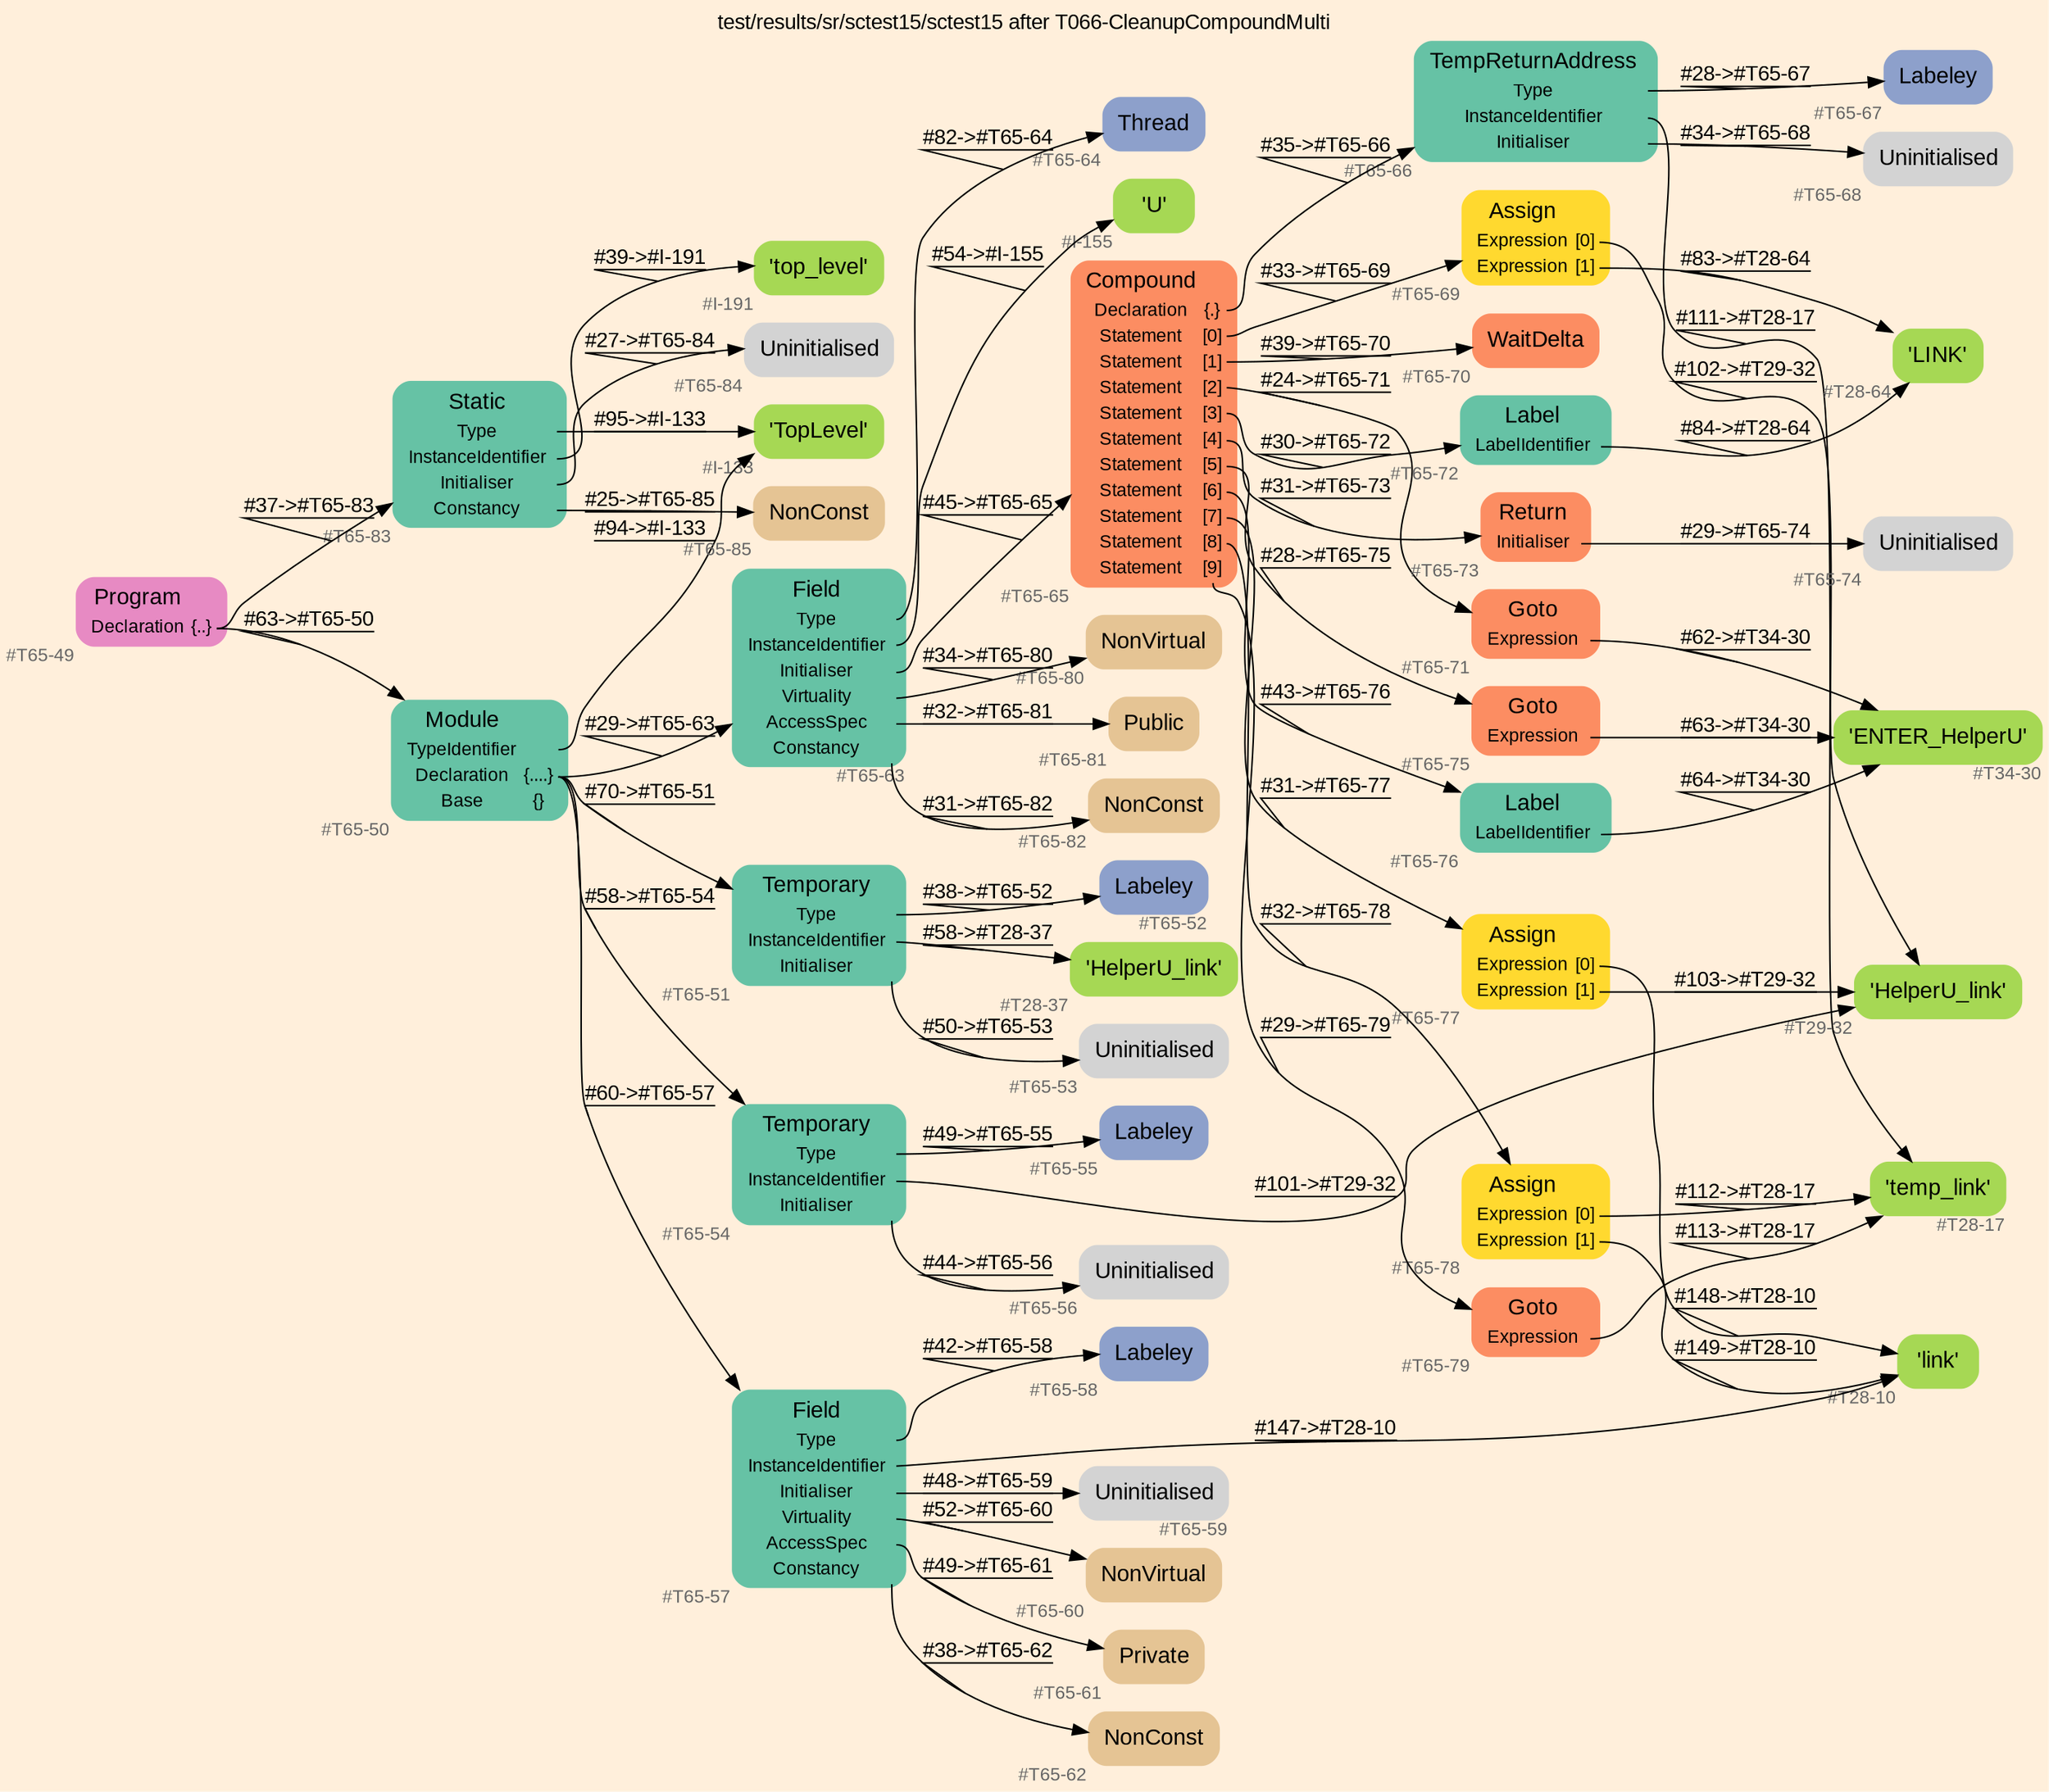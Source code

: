 digraph "test/results/sr/sctest15/sctest15 after T066-CleanupCompoundMulti" {
label = "test/results/sr/sctest15/sctest15 after T066-CleanupCompoundMulti"
labelloc = t
graph [
    rankdir = "LR"
    ranksep = 0.3
    bgcolor = antiquewhite1
    color = black
    fontcolor = black
    fontname = "Arial"
];
node [
    fontname = "Arial"
];
edge [
    fontname = "Arial"
];

// -------------------- node figure --------------------
// -------- block #T65-49 ----------
"#T65-49" [
    fillcolor = "/set28/4"
    xlabel = "#T65-49"
    fontsize = "12"
    fontcolor = grey40
    shape = "plaintext"
    label = <<TABLE BORDER="0" CELLBORDER="0" CELLSPACING="0">
     <TR><TD><FONT COLOR="black" POINT-SIZE="15">Program</FONT></TD></TR>
     <TR><TD><FONT COLOR="black" POINT-SIZE="12">Declaration</FONT></TD><TD PORT="port0"><FONT COLOR="black" POINT-SIZE="12">{..}</FONT></TD></TR>
    </TABLE>>
    style = "rounded,filled"
];

// -------- block #T65-50 ----------
"#T65-50" [
    fillcolor = "/set28/1"
    xlabel = "#T65-50"
    fontsize = "12"
    fontcolor = grey40
    shape = "plaintext"
    label = <<TABLE BORDER="0" CELLBORDER="0" CELLSPACING="0">
     <TR><TD><FONT COLOR="black" POINT-SIZE="15">Module</FONT></TD></TR>
     <TR><TD><FONT COLOR="black" POINT-SIZE="12">TypeIdentifier</FONT></TD><TD PORT="port0"></TD></TR>
     <TR><TD><FONT COLOR="black" POINT-SIZE="12">Declaration</FONT></TD><TD PORT="port1"><FONT COLOR="black" POINT-SIZE="12">{....}</FONT></TD></TR>
     <TR><TD><FONT COLOR="black" POINT-SIZE="12">Base</FONT></TD><TD PORT="port2"><FONT COLOR="black" POINT-SIZE="12">{}</FONT></TD></TR>
    </TABLE>>
    style = "rounded,filled"
];

// -------- block #I-133 ----------
"#I-133" [
    fillcolor = "/set28/5"
    xlabel = "#I-133"
    fontsize = "12"
    fontcolor = grey40
    shape = "plaintext"
    label = <<TABLE BORDER="0" CELLBORDER="0" CELLSPACING="0">
     <TR><TD><FONT COLOR="black" POINT-SIZE="15">'TopLevel'</FONT></TD></TR>
    </TABLE>>
    style = "rounded,filled"
];

// -------- block #T65-51 ----------
"#T65-51" [
    fillcolor = "/set28/1"
    xlabel = "#T65-51"
    fontsize = "12"
    fontcolor = grey40
    shape = "plaintext"
    label = <<TABLE BORDER="0" CELLBORDER="0" CELLSPACING="0">
     <TR><TD><FONT COLOR="black" POINT-SIZE="15">Temporary</FONT></TD></TR>
     <TR><TD><FONT COLOR="black" POINT-SIZE="12">Type</FONT></TD><TD PORT="port0"></TD></TR>
     <TR><TD><FONT COLOR="black" POINT-SIZE="12">InstanceIdentifier</FONT></TD><TD PORT="port1"></TD></TR>
     <TR><TD><FONT COLOR="black" POINT-SIZE="12">Initialiser</FONT></TD><TD PORT="port2"></TD></TR>
    </TABLE>>
    style = "rounded,filled"
];

// -------- block #T65-52 ----------
"#T65-52" [
    fillcolor = "/set28/3"
    xlabel = "#T65-52"
    fontsize = "12"
    fontcolor = grey40
    shape = "plaintext"
    label = <<TABLE BORDER="0" CELLBORDER="0" CELLSPACING="0">
     <TR><TD><FONT COLOR="black" POINT-SIZE="15">Labeley</FONT></TD></TR>
    </TABLE>>
    style = "rounded,filled"
];

// -------- block #T28-37 ----------
"#T28-37" [
    fillcolor = "/set28/5"
    xlabel = "#T28-37"
    fontsize = "12"
    fontcolor = grey40
    shape = "plaintext"
    label = <<TABLE BORDER="0" CELLBORDER="0" CELLSPACING="0">
     <TR><TD><FONT COLOR="black" POINT-SIZE="15">'HelperU_link'</FONT></TD></TR>
    </TABLE>>
    style = "rounded,filled"
];

// -------- block #T65-53 ----------
"#T65-53" [
    xlabel = "#T65-53"
    fontsize = "12"
    fontcolor = grey40
    shape = "plaintext"
    label = <<TABLE BORDER="0" CELLBORDER="0" CELLSPACING="0">
     <TR><TD><FONT COLOR="black" POINT-SIZE="15">Uninitialised</FONT></TD></TR>
    </TABLE>>
    style = "rounded,filled"
];

// -------- block #T65-54 ----------
"#T65-54" [
    fillcolor = "/set28/1"
    xlabel = "#T65-54"
    fontsize = "12"
    fontcolor = grey40
    shape = "plaintext"
    label = <<TABLE BORDER="0" CELLBORDER="0" CELLSPACING="0">
     <TR><TD><FONT COLOR="black" POINT-SIZE="15">Temporary</FONT></TD></TR>
     <TR><TD><FONT COLOR="black" POINT-SIZE="12">Type</FONT></TD><TD PORT="port0"></TD></TR>
     <TR><TD><FONT COLOR="black" POINT-SIZE="12">InstanceIdentifier</FONT></TD><TD PORT="port1"></TD></TR>
     <TR><TD><FONT COLOR="black" POINT-SIZE="12">Initialiser</FONT></TD><TD PORT="port2"></TD></TR>
    </TABLE>>
    style = "rounded,filled"
];

// -------- block #T65-55 ----------
"#T65-55" [
    fillcolor = "/set28/3"
    xlabel = "#T65-55"
    fontsize = "12"
    fontcolor = grey40
    shape = "plaintext"
    label = <<TABLE BORDER="0" CELLBORDER="0" CELLSPACING="0">
     <TR><TD><FONT COLOR="black" POINT-SIZE="15">Labeley</FONT></TD></TR>
    </TABLE>>
    style = "rounded,filled"
];

// -------- block #T29-32 ----------
"#T29-32" [
    fillcolor = "/set28/5"
    xlabel = "#T29-32"
    fontsize = "12"
    fontcolor = grey40
    shape = "plaintext"
    label = <<TABLE BORDER="0" CELLBORDER="0" CELLSPACING="0">
     <TR><TD><FONT COLOR="black" POINT-SIZE="15">'HelperU_link'</FONT></TD></TR>
    </TABLE>>
    style = "rounded,filled"
];

// -------- block #T65-56 ----------
"#T65-56" [
    xlabel = "#T65-56"
    fontsize = "12"
    fontcolor = grey40
    shape = "plaintext"
    label = <<TABLE BORDER="0" CELLBORDER="0" CELLSPACING="0">
     <TR><TD><FONT COLOR="black" POINT-SIZE="15">Uninitialised</FONT></TD></TR>
    </TABLE>>
    style = "rounded,filled"
];

// -------- block #T65-57 ----------
"#T65-57" [
    fillcolor = "/set28/1"
    xlabel = "#T65-57"
    fontsize = "12"
    fontcolor = grey40
    shape = "plaintext"
    label = <<TABLE BORDER="0" CELLBORDER="0" CELLSPACING="0">
     <TR><TD><FONT COLOR="black" POINT-SIZE="15">Field</FONT></TD></TR>
     <TR><TD><FONT COLOR="black" POINT-SIZE="12">Type</FONT></TD><TD PORT="port0"></TD></TR>
     <TR><TD><FONT COLOR="black" POINT-SIZE="12">InstanceIdentifier</FONT></TD><TD PORT="port1"></TD></TR>
     <TR><TD><FONT COLOR="black" POINT-SIZE="12">Initialiser</FONT></TD><TD PORT="port2"></TD></TR>
     <TR><TD><FONT COLOR="black" POINT-SIZE="12">Virtuality</FONT></TD><TD PORT="port3"></TD></TR>
     <TR><TD><FONT COLOR="black" POINT-SIZE="12">AccessSpec</FONT></TD><TD PORT="port4"></TD></TR>
     <TR><TD><FONT COLOR="black" POINT-SIZE="12">Constancy</FONT></TD><TD PORT="port5"></TD></TR>
    </TABLE>>
    style = "rounded,filled"
];

// -------- block #T65-58 ----------
"#T65-58" [
    fillcolor = "/set28/3"
    xlabel = "#T65-58"
    fontsize = "12"
    fontcolor = grey40
    shape = "plaintext"
    label = <<TABLE BORDER="0" CELLBORDER="0" CELLSPACING="0">
     <TR><TD><FONT COLOR="black" POINT-SIZE="15">Labeley</FONT></TD></TR>
    </TABLE>>
    style = "rounded,filled"
];

// -------- block #T28-10 ----------
"#T28-10" [
    fillcolor = "/set28/5"
    xlabel = "#T28-10"
    fontsize = "12"
    fontcolor = grey40
    shape = "plaintext"
    label = <<TABLE BORDER="0" CELLBORDER="0" CELLSPACING="0">
     <TR><TD><FONT COLOR="black" POINT-SIZE="15">'link'</FONT></TD></TR>
    </TABLE>>
    style = "rounded,filled"
];

// -------- block #T65-59 ----------
"#T65-59" [
    xlabel = "#T65-59"
    fontsize = "12"
    fontcolor = grey40
    shape = "plaintext"
    label = <<TABLE BORDER="0" CELLBORDER="0" CELLSPACING="0">
     <TR><TD><FONT COLOR="black" POINT-SIZE="15">Uninitialised</FONT></TD></TR>
    </TABLE>>
    style = "rounded,filled"
];

// -------- block #T65-60 ----------
"#T65-60" [
    fillcolor = "/set28/7"
    xlabel = "#T65-60"
    fontsize = "12"
    fontcolor = grey40
    shape = "plaintext"
    label = <<TABLE BORDER="0" CELLBORDER="0" CELLSPACING="0">
     <TR><TD><FONT COLOR="black" POINT-SIZE="15">NonVirtual</FONT></TD></TR>
    </TABLE>>
    style = "rounded,filled"
];

// -------- block #T65-61 ----------
"#T65-61" [
    fillcolor = "/set28/7"
    xlabel = "#T65-61"
    fontsize = "12"
    fontcolor = grey40
    shape = "plaintext"
    label = <<TABLE BORDER="0" CELLBORDER="0" CELLSPACING="0">
     <TR><TD><FONT COLOR="black" POINT-SIZE="15">Private</FONT></TD></TR>
    </TABLE>>
    style = "rounded,filled"
];

// -------- block #T65-62 ----------
"#T65-62" [
    fillcolor = "/set28/7"
    xlabel = "#T65-62"
    fontsize = "12"
    fontcolor = grey40
    shape = "plaintext"
    label = <<TABLE BORDER="0" CELLBORDER="0" CELLSPACING="0">
     <TR><TD><FONT COLOR="black" POINT-SIZE="15">NonConst</FONT></TD></TR>
    </TABLE>>
    style = "rounded,filled"
];

// -------- block #T65-63 ----------
"#T65-63" [
    fillcolor = "/set28/1"
    xlabel = "#T65-63"
    fontsize = "12"
    fontcolor = grey40
    shape = "plaintext"
    label = <<TABLE BORDER="0" CELLBORDER="0" CELLSPACING="0">
     <TR><TD><FONT COLOR="black" POINT-SIZE="15">Field</FONT></TD></TR>
     <TR><TD><FONT COLOR="black" POINT-SIZE="12">Type</FONT></TD><TD PORT="port0"></TD></TR>
     <TR><TD><FONT COLOR="black" POINT-SIZE="12">InstanceIdentifier</FONT></TD><TD PORT="port1"></TD></TR>
     <TR><TD><FONT COLOR="black" POINT-SIZE="12">Initialiser</FONT></TD><TD PORT="port2"></TD></TR>
     <TR><TD><FONT COLOR="black" POINT-SIZE="12">Virtuality</FONT></TD><TD PORT="port3"></TD></TR>
     <TR><TD><FONT COLOR="black" POINT-SIZE="12">AccessSpec</FONT></TD><TD PORT="port4"></TD></TR>
     <TR><TD><FONT COLOR="black" POINT-SIZE="12">Constancy</FONT></TD><TD PORT="port5"></TD></TR>
    </TABLE>>
    style = "rounded,filled"
];

// -------- block #T65-64 ----------
"#T65-64" [
    fillcolor = "/set28/3"
    xlabel = "#T65-64"
    fontsize = "12"
    fontcolor = grey40
    shape = "plaintext"
    label = <<TABLE BORDER="0" CELLBORDER="0" CELLSPACING="0">
     <TR><TD><FONT COLOR="black" POINT-SIZE="15">Thread</FONT></TD></TR>
    </TABLE>>
    style = "rounded,filled"
];

// -------- block #I-155 ----------
"#I-155" [
    fillcolor = "/set28/5"
    xlabel = "#I-155"
    fontsize = "12"
    fontcolor = grey40
    shape = "plaintext"
    label = <<TABLE BORDER="0" CELLBORDER="0" CELLSPACING="0">
     <TR><TD><FONT COLOR="black" POINT-SIZE="15">'U'</FONT></TD></TR>
    </TABLE>>
    style = "rounded,filled"
];

// -------- block #T65-65 ----------
"#T65-65" [
    fillcolor = "/set28/2"
    xlabel = "#T65-65"
    fontsize = "12"
    fontcolor = grey40
    shape = "plaintext"
    label = <<TABLE BORDER="0" CELLBORDER="0" CELLSPACING="0">
     <TR><TD><FONT COLOR="black" POINT-SIZE="15">Compound</FONT></TD></TR>
     <TR><TD><FONT COLOR="black" POINT-SIZE="12">Declaration</FONT></TD><TD PORT="port0"><FONT COLOR="black" POINT-SIZE="12">{.}</FONT></TD></TR>
     <TR><TD><FONT COLOR="black" POINT-SIZE="12">Statement</FONT></TD><TD PORT="port1"><FONT COLOR="black" POINT-SIZE="12">[0]</FONT></TD></TR>
     <TR><TD><FONT COLOR="black" POINT-SIZE="12">Statement</FONT></TD><TD PORT="port2"><FONT COLOR="black" POINT-SIZE="12">[1]</FONT></TD></TR>
     <TR><TD><FONT COLOR="black" POINT-SIZE="12">Statement</FONT></TD><TD PORT="port3"><FONT COLOR="black" POINT-SIZE="12">[2]</FONT></TD></TR>
     <TR><TD><FONT COLOR="black" POINT-SIZE="12">Statement</FONT></TD><TD PORT="port4"><FONT COLOR="black" POINT-SIZE="12">[3]</FONT></TD></TR>
     <TR><TD><FONT COLOR="black" POINT-SIZE="12">Statement</FONT></TD><TD PORT="port5"><FONT COLOR="black" POINT-SIZE="12">[4]</FONT></TD></TR>
     <TR><TD><FONT COLOR="black" POINT-SIZE="12">Statement</FONT></TD><TD PORT="port6"><FONT COLOR="black" POINT-SIZE="12">[5]</FONT></TD></TR>
     <TR><TD><FONT COLOR="black" POINT-SIZE="12">Statement</FONT></TD><TD PORT="port7"><FONT COLOR="black" POINT-SIZE="12">[6]</FONT></TD></TR>
     <TR><TD><FONT COLOR="black" POINT-SIZE="12">Statement</FONT></TD><TD PORT="port8"><FONT COLOR="black" POINT-SIZE="12">[7]</FONT></TD></TR>
     <TR><TD><FONT COLOR="black" POINT-SIZE="12">Statement</FONT></TD><TD PORT="port9"><FONT COLOR="black" POINT-SIZE="12">[8]</FONT></TD></TR>
     <TR><TD><FONT COLOR="black" POINT-SIZE="12">Statement</FONT></TD><TD PORT="port10"><FONT COLOR="black" POINT-SIZE="12">[9]</FONT></TD></TR>
    </TABLE>>
    style = "rounded,filled"
];

// -------- block #T65-66 ----------
"#T65-66" [
    fillcolor = "/set28/1"
    xlabel = "#T65-66"
    fontsize = "12"
    fontcolor = grey40
    shape = "plaintext"
    label = <<TABLE BORDER="0" CELLBORDER="0" CELLSPACING="0">
     <TR><TD><FONT COLOR="black" POINT-SIZE="15">TempReturnAddress</FONT></TD></TR>
     <TR><TD><FONT COLOR="black" POINT-SIZE="12">Type</FONT></TD><TD PORT="port0"></TD></TR>
     <TR><TD><FONT COLOR="black" POINT-SIZE="12">InstanceIdentifier</FONT></TD><TD PORT="port1"></TD></TR>
     <TR><TD><FONT COLOR="black" POINT-SIZE="12">Initialiser</FONT></TD><TD PORT="port2"></TD></TR>
    </TABLE>>
    style = "rounded,filled"
];

// -------- block #T65-67 ----------
"#T65-67" [
    fillcolor = "/set28/3"
    xlabel = "#T65-67"
    fontsize = "12"
    fontcolor = grey40
    shape = "plaintext"
    label = <<TABLE BORDER="0" CELLBORDER="0" CELLSPACING="0">
     <TR><TD><FONT COLOR="black" POINT-SIZE="15">Labeley</FONT></TD></TR>
    </TABLE>>
    style = "rounded,filled"
];

// -------- block #T28-17 ----------
"#T28-17" [
    fillcolor = "/set28/5"
    xlabel = "#T28-17"
    fontsize = "12"
    fontcolor = grey40
    shape = "plaintext"
    label = <<TABLE BORDER="0" CELLBORDER="0" CELLSPACING="0">
     <TR><TD><FONT COLOR="black" POINT-SIZE="15">'temp_link'</FONT></TD></TR>
    </TABLE>>
    style = "rounded,filled"
];

// -------- block #T65-68 ----------
"#T65-68" [
    xlabel = "#T65-68"
    fontsize = "12"
    fontcolor = grey40
    shape = "plaintext"
    label = <<TABLE BORDER="0" CELLBORDER="0" CELLSPACING="0">
     <TR><TD><FONT COLOR="black" POINT-SIZE="15">Uninitialised</FONT></TD></TR>
    </TABLE>>
    style = "rounded,filled"
];

// -------- block #T65-69 ----------
"#T65-69" [
    fillcolor = "/set28/6"
    xlabel = "#T65-69"
    fontsize = "12"
    fontcolor = grey40
    shape = "plaintext"
    label = <<TABLE BORDER="0" CELLBORDER="0" CELLSPACING="0">
     <TR><TD><FONT COLOR="black" POINT-SIZE="15">Assign</FONT></TD></TR>
     <TR><TD><FONT COLOR="black" POINT-SIZE="12">Expression</FONT></TD><TD PORT="port0"><FONT COLOR="black" POINT-SIZE="12">[0]</FONT></TD></TR>
     <TR><TD><FONT COLOR="black" POINT-SIZE="12">Expression</FONT></TD><TD PORT="port1"><FONT COLOR="black" POINT-SIZE="12">[1]</FONT></TD></TR>
    </TABLE>>
    style = "rounded,filled"
];

// -------- block #T28-64 ----------
"#T28-64" [
    fillcolor = "/set28/5"
    xlabel = "#T28-64"
    fontsize = "12"
    fontcolor = grey40
    shape = "plaintext"
    label = <<TABLE BORDER="0" CELLBORDER="0" CELLSPACING="0">
     <TR><TD><FONT COLOR="black" POINT-SIZE="15">'LINK'</FONT></TD></TR>
    </TABLE>>
    style = "rounded,filled"
];

// -------- block #T65-70 ----------
"#T65-70" [
    fillcolor = "/set28/2"
    xlabel = "#T65-70"
    fontsize = "12"
    fontcolor = grey40
    shape = "plaintext"
    label = <<TABLE BORDER="0" CELLBORDER="0" CELLSPACING="0">
     <TR><TD><FONT COLOR="black" POINT-SIZE="15">WaitDelta</FONT></TD></TR>
    </TABLE>>
    style = "rounded,filled"
];

// -------- block #T65-71 ----------
"#T65-71" [
    fillcolor = "/set28/2"
    xlabel = "#T65-71"
    fontsize = "12"
    fontcolor = grey40
    shape = "plaintext"
    label = <<TABLE BORDER="0" CELLBORDER="0" CELLSPACING="0">
     <TR><TD><FONT COLOR="black" POINT-SIZE="15">Goto</FONT></TD></TR>
     <TR><TD><FONT COLOR="black" POINT-SIZE="12">Expression</FONT></TD><TD PORT="port0"></TD></TR>
    </TABLE>>
    style = "rounded,filled"
];

// -------- block #T34-30 ----------
"#T34-30" [
    fillcolor = "/set28/5"
    xlabel = "#T34-30"
    fontsize = "12"
    fontcolor = grey40
    shape = "plaintext"
    label = <<TABLE BORDER="0" CELLBORDER="0" CELLSPACING="0">
     <TR><TD><FONT COLOR="black" POINT-SIZE="15">'ENTER_HelperU'</FONT></TD></TR>
    </TABLE>>
    style = "rounded,filled"
];

// -------- block #T65-72 ----------
"#T65-72" [
    fillcolor = "/set28/1"
    xlabel = "#T65-72"
    fontsize = "12"
    fontcolor = grey40
    shape = "plaintext"
    label = <<TABLE BORDER="0" CELLBORDER="0" CELLSPACING="0">
     <TR><TD><FONT COLOR="black" POINT-SIZE="15">Label</FONT></TD></TR>
     <TR><TD><FONT COLOR="black" POINT-SIZE="12">LabelIdentifier</FONT></TD><TD PORT="port0"></TD></TR>
    </TABLE>>
    style = "rounded,filled"
];

// -------- block #T65-73 ----------
"#T65-73" [
    fillcolor = "/set28/2"
    xlabel = "#T65-73"
    fontsize = "12"
    fontcolor = grey40
    shape = "plaintext"
    label = <<TABLE BORDER="0" CELLBORDER="0" CELLSPACING="0">
     <TR><TD><FONT COLOR="black" POINT-SIZE="15">Return</FONT></TD></TR>
     <TR><TD><FONT COLOR="black" POINT-SIZE="12">Initialiser</FONT></TD><TD PORT="port0"></TD></TR>
    </TABLE>>
    style = "rounded,filled"
];

// -------- block #T65-74 ----------
"#T65-74" [
    xlabel = "#T65-74"
    fontsize = "12"
    fontcolor = grey40
    shape = "plaintext"
    label = <<TABLE BORDER="0" CELLBORDER="0" CELLSPACING="0">
     <TR><TD><FONT COLOR="black" POINT-SIZE="15">Uninitialised</FONT></TD></TR>
    </TABLE>>
    style = "rounded,filled"
];

// -------- block #T65-75 ----------
"#T65-75" [
    fillcolor = "/set28/2"
    xlabel = "#T65-75"
    fontsize = "12"
    fontcolor = grey40
    shape = "plaintext"
    label = <<TABLE BORDER="0" CELLBORDER="0" CELLSPACING="0">
     <TR><TD><FONT COLOR="black" POINT-SIZE="15">Goto</FONT></TD></TR>
     <TR><TD><FONT COLOR="black" POINT-SIZE="12">Expression</FONT></TD><TD PORT="port0"></TD></TR>
    </TABLE>>
    style = "rounded,filled"
];

// -------- block #T65-76 ----------
"#T65-76" [
    fillcolor = "/set28/1"
    xlabel = "#T65-76"
    fontsize = "12"
    fontcolor = grey40
    shape = "plaintext"
    label = <<TABLE BORDER="0" CELLBORDER="0" CELLSPACING="0">
     <TR><TD><FONT COLOR="black" POINT-SIZE="15">Label</FONT></TD></TR>
     <TR><TD><FONT COLOR="black" POINT-SIZE="12">LabelIdentifier</FONT></TD><TD PORT="port0"></TD></TR>
    </TABLE>>
    style = "rounded,filled"
];

// -------- block #T65-77 ----------
"#T65-77" [
    fillcolor = "/set28/6"
    xlabel = "#T65-77"
    fontsize = "12"
    fontcolor = grey40
    shape = "plaintext"
    label = <<TABLE BORDER="0" CELLBORDER="0" CELLSPACING="0">
     <TR><TD><FONT COLOR="black" POINT-SIZE="15">Assign</FONT></TD></TR>
     <TR><TD><FONT COLOR="black" POINT-SIZE="12">Expression</FONT></TD><TD PORT="port0"><FONT COLOR="black" POINT-SIZE="12">[0]</FONT></TD></TR>
     <TR><TD><FONT COLOR="black" POINT-SIZE="12">Expression</FONT></TD><TD PORT="port1"><FONT COLOR="black" POINT-SIZE="12">[1]</FONT></TD></TR>
    </TABLE>>
    style = "rounded,filled"
];

// -------- block #T65-78 ----------
"#T65-78" [
    fillcolor = "/set28/6"
    xlabel = "#T65-78"
    fontsize = "12"
    fontcolor = grey40
    shape = "plaintext"
    label = <<TABLE BORDER="0" CELLBORDER="0" CELLSPACING="0">
     <TR><TD><FONT COLOR="black" POINT-SIZE="15">Assign</FONT></TD></TR>
     <TR><TD><FONT COLOR="black" POINT-SIZE="12">Expression</FONT></TD><TD PORT="port0"><FONT COLOR="black" POINT-SIZE="12">[0]</FONT></TD></TR>
     <TR><TD><FONT COLOR="black" POINT-SIZE="12">Expression</FONT></TD><TD PORT="port1"><FONT COLOR="black" POINT-SIZE="12">[1]</FONT></TD></TR>
    </TABLE>>
    style = "rounded,filled"
];

// -------- block #T65-79 ----------
"#T65-79" [
    fillcolor = "/set28/2"
    xlabel = "#T65-79"
    fontsize = "12"
    fontcolor = grey40
    shape = "plaintext"
    label = <<TABLE BORDER="0" CELLBORDER="0" CELLSPACING="0">
     <TR><TD><FONT COLOR="black" POINT-SIZE="15">Goto</FONT></TD></TR>
     <TR><TD><FONT COLOR="black" POINT-SIZE="12">Expression</FONT></TD><TD PORT="port0"></TD></TR>
    </TABLE>>
    style = "rounded,filled"
];

// -------- block #T65-80 ----------
"#T65-80" [
    fillcolor = "/set28/7"
    xlabel = "#T65-80"
    fontsize = "12"
    fontcolor = grey40
    shape = "plaintext"
    label = <<TABLE BORDER="0" CELLBORDER="0" CELLSPACING="0">
     <TR><TD><FONT COLOR="black" POINT-SIZE="15">NonVirtual</FONT></TD></TR>
    </TABLE>>
    style = "rounded,filled"
];

// -------- block #T65-81 ----------
"#T65-81" [
    fillcolor = "/set28/7"
    xlabel = "#T65-81"
    fontsize = "12"
    fontcolor = grey40
    shape = "plaintext"
    label = <<TABLE BORDER="0" CELLBORDER="0" CELLSPACING="0">
     <TR><TD><FONT COLOR="black" POINT-SIZE="15">Public</FONT></TD></TR>
    </TABLE>>
    style = "rounded,filled"
];

// -------- block #T65-82 ----------
"#T65-82" [
    fillcolor = "/set28/7"
    xlabel = "#T65-82"
    fontsize = "12"
    fontcolor = grey40
    shape = "plaintext"
    label = <<TABLE BORDER="0" CELLBORDER="0" CELLSPACING="0">
     <TR><TD><FONT COLOR="black" POINT-SIZE="15">NonConst</FONT></TD></TR>
    </TABLE>>
    style = "rounded,filled"
];

// -------- block #T65-83 ----------
"#T65-83" [
    fillcolor = "/set28/1"
    xlabel = "#T65-83"
    fontsize = "12"
    fontcolor = grey40
    shape = "plaintext"
    label = <<TABLE BORDER="0" CELLBORDER="0" CELLSPACING="0">
     <TR><TD><FONT COLOR="black" POINT-SIZE="15">Static</FONT></TD></TR>
     <TR><TD><FONT COLOR="black" POINT-SIZE="12">Type</FONT></TD><TD PORT="port0"></TD></TR>
     <TR><TD><FONT COLOR="black" POINT-SIZE="12">InstanceIdentifier</FONT></TD><TD PORT="port1"></TD></TR>
     <TR><TD><FONT COLOR="black" POINT-SIZE="12">Initialiser</FONT></TD><TD PORT="port2"></TD></TR>
     <TR><TD><FONT COLOR="black" POINT-SIZE="12">Constancy</FONT></TD><TD PORT="port3"></TD></TR>
    </TABLE>>
    style = "rounded,filled"
];

// -------- block #I-191 ----------
"#I-191" [
    fillcolor = "/set28/5"
    xlabel = "#I-191"
    fontsize = "12"
    fontcolor = grey40
    shape = "plaintext"
    label = <<TABLE BORDER="0" CELLBORDER="0" CELLSPACING="0">
     <TR><TD><FONT COLOR="black" POINT-SIZE="15">'top_level'</FONT></TD></TR>
    </TABLE>>
    style = "rounded,filled"
];

// -------- block #T65-84 ----------
"#T65-84" [
    xlabel = "#T65-84"
    fontsize = "12"
    fontcolor = grey40
    shape = "plaintext"
    label = <<TABLE BORDER="0" CELLBORDER="0" CELLSPACING="0">
     <TR><TD><FONT COLOR="black" POINT-SIZE="15">Uninitialised</FONT></TD></TR>
    </TABLE>>
    style = "rounded,filled"
];

// -------- block #T65-85 ----------
"#T65-85" [
    fillcolor = "/set28/7"
    xlabel = "#T65-85"
    fontsize = "12"
    fontcolor = grey40
    shape = "plaintext"
    label = <<TABLE BORDER="0" CELLBORDER="0" CELLSPACING="0">
     <TR><TD><FONT COLOR="black" POINT-SIZE="15">NonConst</FONT></TD></TR>
    </TABLE>>
    style = "rounded,filled"
];

"#T65-49":port0 -> "#T65-50" [
    label = "#63-&gt;#T65-50"
    decorate = true
    color = black
    fontcolor = black
];

"#T65-49":port0 -> "#T65-83" [
    label = "#37-&gt;#T65-83"
    decorate = true
    color = black
    fontcolor = black
];

"#T65-50":port0 -> "#I-133" [
    label = "#94-&gt;#I-133"
    decorate = true
    color = black
    fontcolor = black
];

"#T65-50":port1 -> "#T65-51" [
    label = "#70-&gt;#T65-51"
    decorate = true
    color = black
    fontcolor = black
];

"#T65-50":port1 -> "#T65-54" [
    label = "#58-&gt;#T65-54"
    decorate = true
    color = black
    fontcolor = black
];

"#T65-50":port1 -> "#T65-57" [
    label = "#60-&gt;#T65-57"
    decorate = true
    color = black
    fontcolor = black
];

"#T65-50":port1 -> "#T65-63" [
    label = "#29-&gt;#T65-63"
    decorate = true
    color = black
    fontcolor = black
];

"#T65-51":port0 -> "#T65-52" [
    label = "#38-&gt;#T65-52"
    decorate = true
    color = black
    fontcolor = black
];

"#T65-51":port1 -> "#T28-37" [
    label = "#58-&gt;#T28-37"
    decorate = true
    color = black
    fontcolor = black
];

"#T65-51":port2 -> "#T65-53" [
    label = "#50-&gt;#T65-53"
    decorate = true
    color = black
    fontcolor = black
];

"#T65-54":port0 -> "#T65-55" [
    label = "#49-&gt;#T65-55"
    decorate = true
    color = black
    fontcolor = black
];

"#T65-54":port1 -> "#T29-32" [
    label = "#101-&gt;#T29-32"
    decorate = true
    color = black
    fontcolor = black
];

"#T65-54":port2 -> "#T65-56" [
    label = "#44-&gt;#T65-56"
    decorate = true
    color = black
    fontcolor = black
];

"#T65-57":port0 -> "#T65-58" [
    label = "#42-&gt;#T65-58"
    decorate = true
    color = black
    fontcolor = black
];

"#T65-57":port1 -> "#T28-10" [
    label = "#147-&gt;#T28-10"
    decorate = true
    color = black
    fontcolor = black
];

"#T65-57":port2 -> "#T65-59" [
    label = "#48-&gt;#T65-59"
    decorate = true
    color = black
    fontcolor = black
];

"#T65-57":port3 -> "#T65-60" [
    label = "#52-&gt;#T65-60"
    decorate = true
    color = black
    fontcolor = black
];

"#T65-57":port4 -> "#T65-61" [
    label = "#49-&gt;#T65-61"
    decorate = true
    color = black
    fontcolor = black
];

"#T65-57":port5 -> "#T65-62" [
    label = "#38-&gt;#T65-62"
    decorate = true
    color = black
    fontcolor = black
];

"#T65-63":port0 -> "#T65-64" [
    label = "#82-&gt;#T65-64"
    decorate = true
    color = black
    fontcolor = black
];

"#T65-63":port1 -> "#I-155" [
    label = "#54-&gt;#I-155"
    decorate = true
    color = black
    fontcolor = black
];

"#T65-63":port2 -> "#T65-65" [
    label = "#45-&gt;#T65-65"
    decorate = true
    color = black
    fontcolor = black
];

"#T65-63":port3 -> "#T65-80" [
    label = "#34-&gt;#T65-80"
    decorate = true
    color = black
    fontcolor = black
];

"#T65-63":port4 -> "#T65-81" [
    label = "#32-&gt;#T65-81"
    decorate = true
    color = black
    fontcolor = black
];

"#T65-63":port5 -> "#T65-82" [
    label = "#31-&gt;#T65-82"
    decorate = true
    color = black
    fontcolor = black
];

"#T65-65":port0 -> "#T65-66" [
    label = "#35-&gt;#T65-66"
    decorate = true
    color = black
    fontcolor = black
];

"#T65-65":port1 -> "#T65-69" [
    label = "#33-&gt;#T65-69"
    decorate = true
    color = black
    fontcolor = black
];

"#T65-65":port2 -> "#T65-70" [
    label = "#39-&gt;#T65-70"
    decorate = true
    color = black
    fontcolor = black
];

"#T65-65":port3 -> "#T65-71" [
    label = "#24-&gt;#T65-71"
    decorate = true
    color = black
    fontcolor = black
];

"#T65-65":port4 -> "#T65-72" [
    label = "#30-&gt;#T65-72"
    decorate = true
    color = black
    fontcolor = black
];

"#T65-65":port5 -> "#T65-73" [
    label = "#31-&gt;#T65-73"
    decorate = true
    color = black
    fontcolor = black
];

"#T65-65":port6 -> "#T65-75" [
    label = "#28-&gt;#T65-75"
    decorate = true
    color = black
    fontcolor = black
];

"#T65-65":port7 -> "#T65-76" [
    label = "#43-&gt;#T65-76"
    decorate = true
    color = black
    fontcolor = black
];

"#T65-65":port8 -> "#T65-77" [
    label = "#31-&gt;#T65-77"
    decorate = true
    color = black
    fontcolor = black
];

"#T65-65":port9 -> "#T65-78" [
    label = "#32-&gt;#T65-78"
    decorate = true
    color = black
    fontcolor = black
];

"#T65-65":port10 -> "#T65-79" [
    label = "#29-&gt;#T65-79"
    decorate = true
    color = black
    fontcolor = black
];

"#T65-66":port0 -> "#T65-67" [
    label = "#28-&gt;#T65-67"
    decorate = true
    color = black
    fontcolor = black
];

"#T65-66":port1 -> "#T28-17" [
    label = "#111-&gt;#T28-17"
    decorate = true
    color = black
    fontcolor = black
];

"#T65-66":port2 -> "#T65-68" [
    label = "#34-&gt;#T65-68"
    decorate = true
    color = black
    fontcolor = black
];

"#T65-69":port0 -> "#T29-32" [
    label = "#102-&gt;#T29-32"
    decorate = true
    color = black
    fontcolor = black
];

"#T65-69":port1 -> "#T28-64" [
    label = "#83-&gt;#T28-64"
    decorate = true
    color = black
    fontcolor = black
];

"#T65-71":port0 -> "#T34-30" [
    label = "#62-&gt;#T34-30"
    decorate = true
    color = black
    fontcolor = black
];

"#T65-72":port0 -> "#T28-64" [
    label = "#84-&gt;#T28-64"
    decorate = true
    color = black
    fontcolor = black
];

"#T65-73":port0 -> "#T65-74" [
    label = "#29-&gt;#T65-74"
    decorate = true
    color = black
    fontcolor = black
];

"#T65-75":port0 -> "#T34-30" [
    label = "#63-&gt;#T34-30"
    decorate = true
    color = black
    fontcolor = black
];

"#T65-76":port0 -> "#T34-30" [
    label = "#64-&gt;#T34-30"
    decorate = true
    color = black
    fontcolor = black
];

"#T65-77":port0 -> "#T28-10" [
    label = "#148-&gt;#T28-10"
    decorate = true
    color = black
    fontcolor = black
];

"#T65-77":port1 -> "#T29-32" [
    label = "#103-&gt;#T29-32"
    decorate = true
    color = black
    fontcolor = black
];

"#T65-78":port0 -> "#T28-17" [
    label = "#112-&gt;#T28-17"
    decorate = true
    color = black
    fontcolor = black
];

"#T65-78":port1 -> "#T28-10" [
    label = "#149-&gt;#T28-10"
    decorate = true
    color = black
    fontcolor = black
];

"#T65-79":port0 -> "#T28-17" [
    label = "#113-&gt;#T28-17"
    decorate = true
    color = black
    fontcolor = black
];

"#T65-83":port0 -> "#I-133" [
    label = "#95-&gt;#I-133"
    decorate = true
    color = black
    fontcolor = black
];

"#T65-83":port1 -> "#I-191" [
    label = "#39-&gt;#I-191"
    decorate = true
    color = black
    fontcolor = black
];

"#T65-83":port2 -> "#T65-84" [
    label = "#27-&gt;#T65-84"
    decorate = true
    color = black
    fontcolor = black
];

"#T65-83":port3 -> "#T65-85" [
    label = "#25-&gt;#T65-85"
    decorate = true
    color = black
    fontcolor = black
];


}
